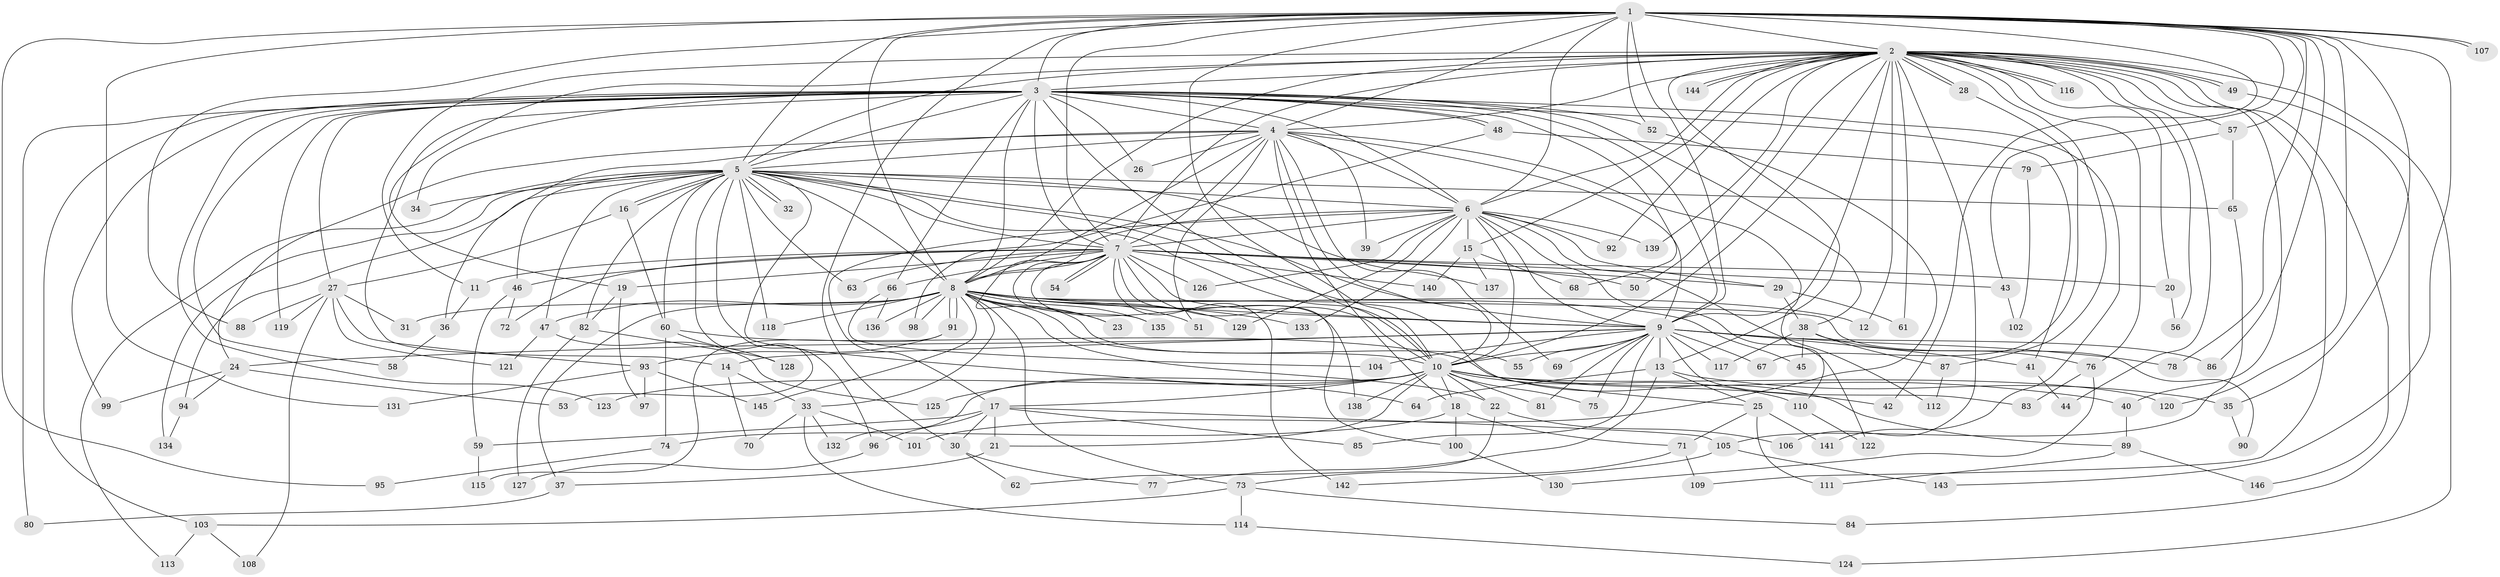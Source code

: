 // Generated by graph-tools (version 1.1) at 2025/43/03/09/25 04:43:27]
// undirected, 146 vertices, 317 edges
graph export_dot {
graph [start="1"]
  node [color=gray90,style=filled];
  1;
  2;
  3;
  4;
  5;
  6;
  7;
  8;
  9;
  10;
  11;
  12;
  13;
  14;
  15;
  16;
  17;
  18;
  19;
  20;
  21;
  22;
  23;
  24;
  25;
  26;
  27;
  28;
  29;
  30;
  31;
  32;
  33;
  34;
  35;
  36;
  37;
  38;
  39;
  40;
  41;
  42;
  43;
  44;
  45;
  46;
  47;
  48;
  49;
  50;
  51;
  52;
  53;
  54;
  55;
  56;
  57;
  58;
  59;
  60;
  61;
  62;
  63;
  64;
  65;
  66;
  67;
  68;
  69;
  70;
  71;
  72;
  73;
  74;
  75;
  76;
  77;
  78;
  79;
  80;
  81;
  82;
  83;
  84;
  85;
  86;
  87;
  88;
  89;
  90;
  91;
  92;
  93;
  94;
  95;
  96;
  97;
  98;
  99;
  100;
  101;
  102;
  103;
  104;
  105;
  106;
  107;
  108;
  109;
  110;
  111;
  112;
  113;
  114;
  115;
  116;
  117;
  118;
  119;
  120;
  121;
  122;
  123;
  124;
  125;
  126;
  127;
  128;
  129;
  130;
  131;
  132;
  133;
  134;
  135;
  136;
  137;
  138;
  139;
  140;
  141;
  142;
  143;
  144;
  145;
  146;
  1 -- 2;
  1 -- 3;
  1 -- 4;
  1 -- 5;
  1 -- 6;
  1 -- 7;
  1 -- 8;
  1 -- 9;
  1 -- 10;
  1 -- 30;
  1 -- 35;
  1 -- 42;
  1 -- 43;
  1 -- 52;
  1 -- 57;
  1 -- 78;
  1 -- 86;
  1 -- 88;
  1 -- 95;
  1 -- 107;
  1 -- 107;
  1 -- 120;
  1 -- 131;
  1 -- 143;
  2 -- 3;
  2 -- 4;
  2 -- 5;
  2 -- 6;
  2 -- 7;
  2 -- 8;
  2 -- 9;
  2 -- 10;
  2 -- 11;
  2 -- 12;
  2 -- 13;
  2 -- 15;
  2 -- 19;
  2 -- 20;
  2 -- 28;
  2 -- 28;
  2 -- 40;
  2 -- 44;
  2 -- 49;
  2 -- 49;
  2 -- 50;
  2 -- 56;
  2 -- 57;
  2 -- 61;
  2 -- 76;
  2 -- 87;
  2 -- 92;
  2 -- 106;
  2 -- 109;
  2 -- 116;
  2 -- 116;
  2 -- 124;
  2 -- 139;
  2 -- 144;
  2 -- 144;
  2 -- 146;
  3 -- 4;
  3 -- 5;
  3 -- 6;
  3 -- 7;
  3 -- 8;
  3 -- 9;
  3 -- 10;
  3 -- 14;
  3 -- 26;
  3 -- 27;
  3 -- 34;
  3 -- 38;
  3 -- 41;
  3 -- 48;
  3 -- 48;
  3 -- 52;
  3 -- 58;
  3 -- 66;
  3 -- 68;
  3 -- 80;
  3 -- 99;
  3 -- 103;
  3 -- 119;
  3 -- 123;
  3 -- 141;
  4 -- 5;
  4 -- 6;
  4 -- 7;
  4 -- 8;
  4 -- 9;
  4 -- 10;
  4 -- 18;
  4 -- 24;
  4 -- 26;
  4 -- 36;
  4 -- 39;
  4 -- 51;
  4 -- 69;
  4 -- 110;
  5 -- 6;
  5 -- 7;
  5 -- 8;
  5 -- 9;
  5 -- 10;
  5 -- 16;
  5 -- 16;
  5 -- 25;
  5 -- 32;
  5 -- 32;
  5 -- 34;
  5 -- 46;
  5 -- 47;
  5 -- 53;
  5 -- 60;
  5 -- 63;
  5 -- 64;
  5 -- 65;
  5 -- 82;
  5 -- 94;
  5 -- 96;
  5 -- 113;
  5 -- 118;
  5 -- 134;
  5 -- 137;
  6 -- 7;
  6 -- 8;
  6 -- 9;
  6 -- 10;
  6 -- 15;
  6 -- 17;
  6 -- 29;
  6 -- 39;
  6 -- 92;
  6 -- 112;
  6 -- 122;
  6 -- 126;
  6 -- 129;
  6 -- 133;
  6 -- 139;
  7 -- 8;
  7 -- 9;
  7 -- 10;
  7 -- 11;
  7 -- 19;
  7 -- 20;
  7 -- 23;
  7 -- 29;
  7 -- 43;
  7 -- 46;
  7 -- 50;
  7 -- 54;
  7 -- 54;
  7 -- 63;
  7 -- 66;
  7 -- 72;
  7 -- 100;
  7 -- 126;
  7 -- 135;
  7 -- 138;
  7 -- 140;
  7 -- 142;
  8 -- 9;
  8 -- 10;
  8 -- 12;
  8 -- 22;
  8 -- 23;
  8 -- 31;
  8 -- 33;
  8 -- 37;
  8 -- 45;
  8 -- 47;
  8 -- 51;
  8 -- 55;
  8 -- 73;
  8 -- 90;
  8 -- 91;
  8 -- 91;
  8 -- 98;
  8 -- 118;
  8 -- 129;
  8 -- 133;
  8 -- 135;
  8 -- 136;
  8 -- 145;
  9 -- 10;
  9 -- 13;
  9 -- 14;
  9 -- 24;
  9 -- 41;
  9 -- 55;
  9 -- 67;
  9 -- 69;
  9 -- 75;
  9 -- 78;
  9 -- 81;
  9 -- 83;
  9 -- 85;
  9 -- 86;
  9 -- 104;
  9 -- 117;
  10 -- 17;
  10 -- 18;
  10 -- 21;
  10 -- 22;
  10 -- 40;
  10 -- 42;
  10 -- 75;
  10 -- 81;
  10 -- 110;
  10 -- 120;
  10 -- 123;
  10 -- 125;
  10 -- 132;
  10 -- 138;
  11 -- 36;
  13 -- 25;
  13 -- 35;
  13 -- 64;
  13 -- 77;
  14 -- 33;
  14 -- 70;
  15 -- 68;
  15 -- 137;
  15 -- 140;
  16 -- 27;
  16 -- 60;
  17 -- 21;
  17 -- 30;
  17 -- 59;
  17 -- 85;
  17 -- 96;
  17 -- 105;
  18 -- 71;
  18 -- 74;
  18 -- 100;
  19 -- 82;
  19 -- 97;
  20 -- 56;
  21 -- 37;
  22 -- 62;
  22 -- 106;
  24 -- 53;
  24 -- 94;
  24 -- 99;
  25 -- 71;
  25 -- 111;
  25 -- 141;
  27 -- 31;
  27 -- 88;
  27 -- 93;
  27 -- 108;
  27 -- 119;
  27 -- 121;
  28 -- 67;
  29 -- 38;
  29 -- 61;
  30 -- 62;
  30 -- 77;
  33 -- 70;
  33 -- 101;
  33 -- 114;
  33 -- 132;
  35 -- 90;
  36 -- 58;
  37 -- 80;
  38 -- 45;
  38 -- 76;
  38 -- 87;
  38 -- 117;
  40 -- 89;
  41 -- 44;
  43 -- 102;
  46 -- 59;
  46 -- 72;
  47 -- 121;
  47 -- 125;
  48 -- 79;
  48 -- 98;
  49 -- 84;
  52 -- 101;
  57 -- 65;
  57 -- 79;
  59 -- 115;
  60 -- 74;
  60 -- 89;
  60 -- 128;
  65 -- 105;
  66 -- 104;
  66 -- 136;
  71 -- 73;
  71 -- 109;
  73 -- 84;
  73 -- 103;
  73 -- 114;
  74 -- 95;
  76 -- 83;
  76 -- 130;
  79 -- 102;
  82 -- 127;
  82 -- 128;
  87 -- 112;
  89 -- 111;
  89 -- 146;
  91 -- 93;
  91 -- 115;
  93 -- 97;
  93 -- 131;
  93 -- 145;
  94 -- 134;
  96 -- 127;
  100 -- 130;
  103 -- 108;
  103 -- 113;
  105 -- 142;
  105 -- 143;
  110 -- 122;
  114 -- 124;
}

